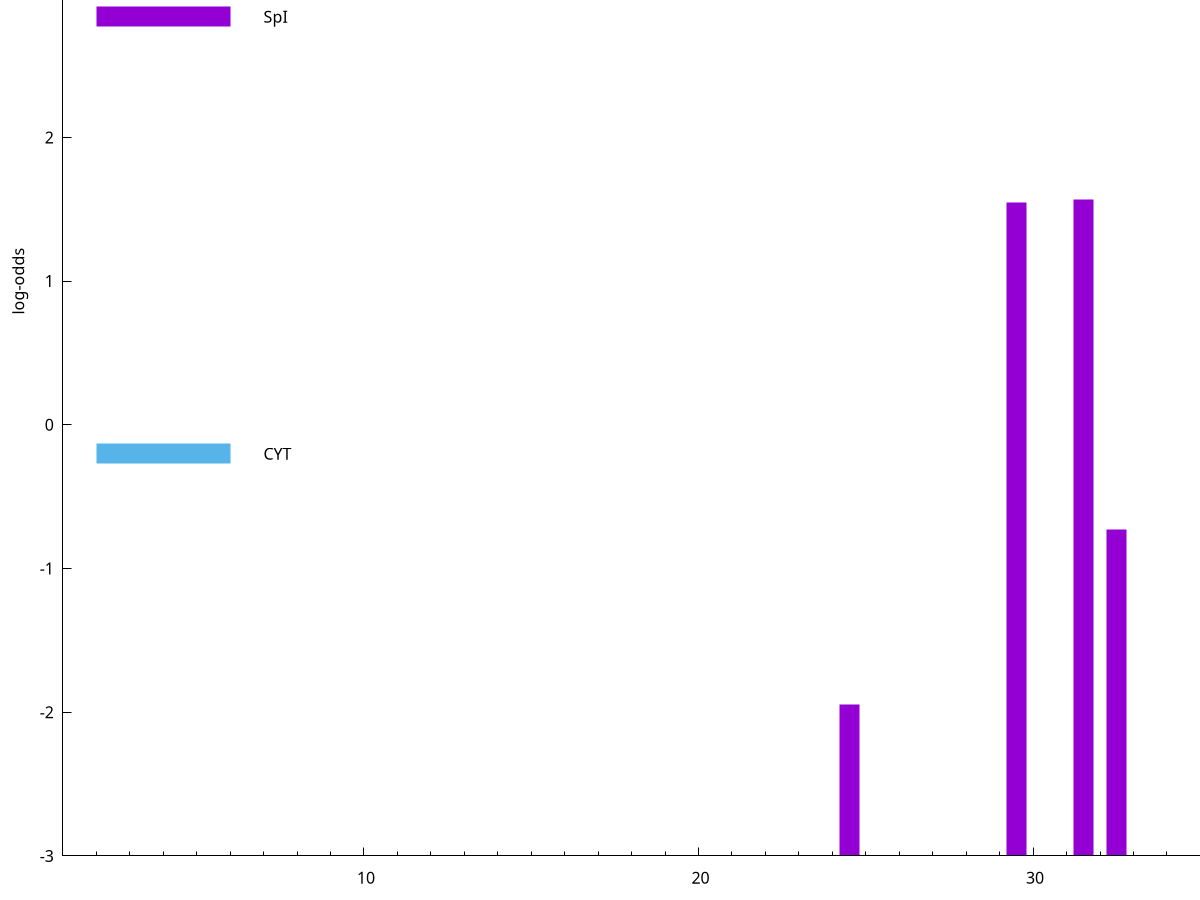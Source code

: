 set title "LipoP predictions for SRR4017837.gff"
set size 2., 1.4
set xrange [1:70] 
set mxtics 10
set yrange [-3:5]
set y2range [0:8]
set ylabel "log-odds"
set term postscript eps color solid "Helvetica" 30
set output "SRR4017837.gff16.eps"
set arrow from 2,3.01505 to 6,3.01505 nohead lt 4 lw 20
set label "TMH" at 7,3.01505
set arrow from 2,2.84032 to 6,2.84032 nohead lt 1 lw 20
set label "SpI" at 7,2.84032
set arrow from 2,-0.200913 to 6,-0.200913 nohead lt 3 lw 20
set label "CYT" at 7,-0.200913
set arrow from 2,3.01505 to 6,3.01505 nohead lt 4 lw 20
set label "TMH" at 7,3.01505
# NOTE: The scores below are the log-odds scores with the threshold
# NOTE: subtracted (a hack to make gnuplot make the histogram all
# NOTE: look nice).
plot "-" axes x1y2 title "" with impulses lt 1 lw 20
31.500000 4.568060
29.500000 4.549140
32.500000 2.274800
24.500000 1.050630
e
exit
